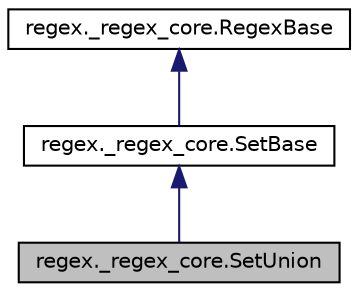 digraph "regex._regex_core.SetUnion"
{
 // LATEX_PDF_SIZE
  edge [fontname="Helvetica",fontsize="10",labelfontname="Helvetica",labelfontsize="10"];
  node [fontname="Helvetica",fontsize="10",shape=record];
  Node1 [label="regex._regex_core.SetUnion",height=0.2,width=0.4,color="black", fillcolor="grey75", style="filled", fontcolor="black",tooltip=" "];
  Node2 -> Node1 [dir="back",color="midnightblue",fontsize="10",style="solid",fontname="Helvetica"];
  Node2 [label="regex._regex_core.SetBase",height=0.2,width=0.4,color="black", fillcolor="white", style="filled",URL="$classregex_1_1__regex__core_1_1SetBase.html",tooltip=" "];
  Node3 -> Node2 [dir="back",color="midnightblue",fontsize="10",style="solid",fontname="Helvetica"];
  Node3 [label="regex._regex_core.RegexBase",height=0.2,width=0.4,color="black", fillcolor="white", style="filled",URL="$classregex_1_1__regex__core_1_1RegexBase.html",tooltip=" "];
}
